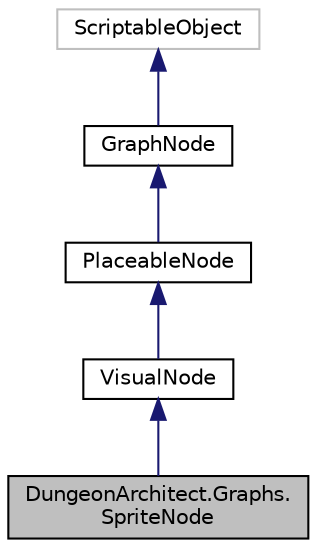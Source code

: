 digraph "DungeonArchitect.Graphs.SpriteNode"
{
  edge [fontname="Helvetica",fontsize="10",labelfontname="Helvetica",labelfontsize="10"];
  node [fontname="Helvetica",fontsize="10",shape=record];
  Node1 [label="DungeonArchitect.Graphs.\lSpriteNode",height=0.2,width=0.4,color="black", fillcolor="grey75", style="filled", fontcolor="black"];
  Node2 -> Node1 [dir="back",color="midnightblue",fontsize="10",style="solid",fontname="Helvetica"];
  Node2 [label="VisualNode",height=0.2,width=0.4,color="black", fillcolor="white", style="filled",URL="$class_dungeon_architect_1_1_graphs_1_1_visual_node.html"];
  Node3 -> Node2 [dir="back",color="midnightblue",fontsize="10",style="solid",fontname="Helvetica"];
  Node3 [label="PlaceableNode",height=0.2,width=0.4,color="black", fillcolor="white", style="filled",URL="$class_dungeon_architect_1_1_graphs_1_1_placeable_node.html"];
  Node4 -> Node3 [dir="back",color="midnightblue",fontsize="10",style="solid",fontname="Helvetica"];
  Node4 [label="GraphNode",height=0.2,width=0.4,color="black", fillcolor="white", style="filled",URL="$class_dungeon_architect_1_1_graphs_1_1_graph_node.html",tooltip="Represents a graph node in the theme graph. This is the base class for all graph nodes ..."];
  Node5 -> Node4 [dir="back",color="midnightblue",fontsize="10",style="solid",fontname="Helvetica"];
  Node5 [label="ScriptableObject",height=0.2,width=0.4,color="grey75", fillcolor="white", style="filled"];
}
